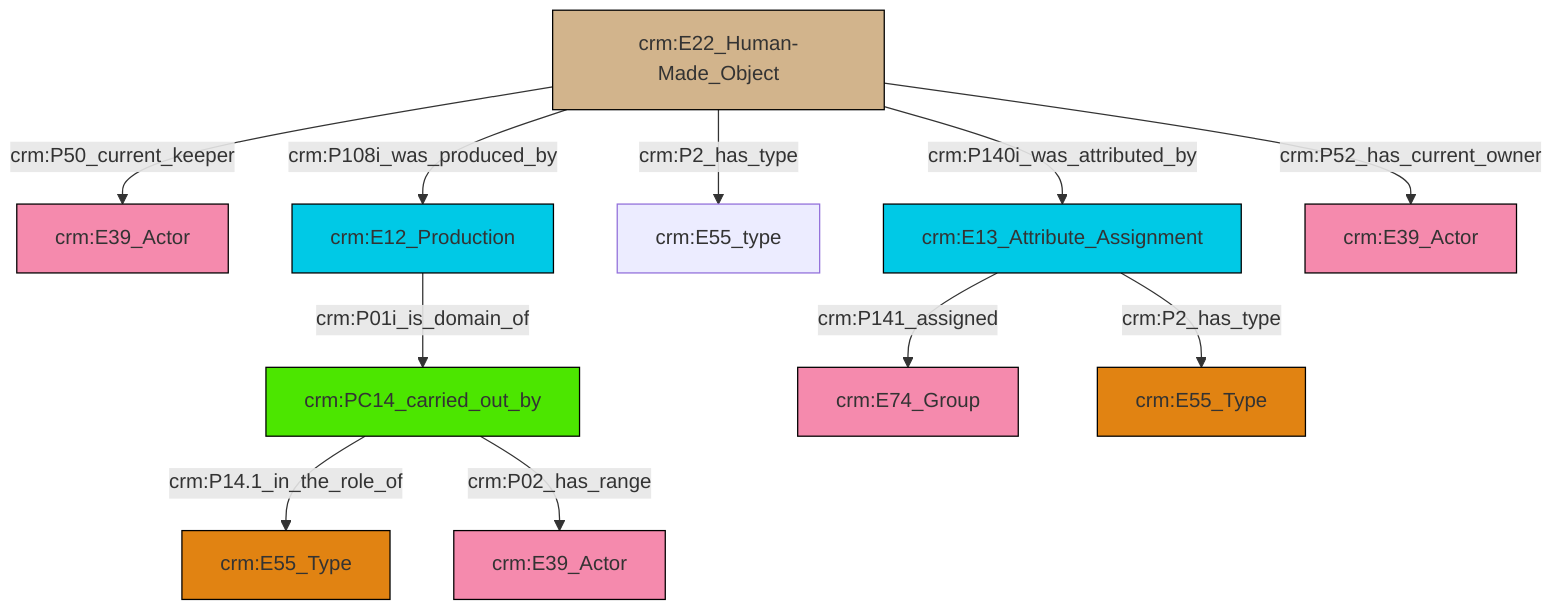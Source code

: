 graph TD
classDef Literal fill:#f2f2f2,stroke:#000000;
classDef CRM_Entity fill:#FFFFFF,stroke:#000000;
classDef Temporal_Entity fill:#00C9E6, stroke:#000000;
classDef Type fill:#E18312, stroke:#000000;
classDef Time-Span fill:#2C9C91, stroke:#000000;
classDef Appellation fill:#FFEB7F, stroke:#000000;
classDef Place fill:#008836, stroke:#000000;
classDef Persistent_Item fill:#B266B2, stroke:#000000;
classDef Conceptual_Object fill:#FFD700, stroke:#000000;
classDef Physical_Thing fill:#D2B48C, stroke:#000000;
classDef Actor fill:#f58aad, stroke:#000000;
classDef PC_Classes fill:#4ce600, stroke:#000000;
classDef Multi fill:#cccccc,stroke:#000000;

4["crm:PC14_carried_out_by"]:::PC_Classes -->|crm:P14.1_in_the_role_of| 5["crm:E55_Type"]:::Type
6["crm:E22_Human-Made_Object"]:::Physical_Thing -->|crm:P50_current_keeper| 7["crm:E39_Actor"]:::Actor
6["crm:E22_Human-Made_Object"]:::Physical_Thing -->|crm:P108i_was_produced_by| 10["crm:E12_Production"]:::Temporal_Entity
10["crm:E12_Production"]:::Temporal_Entity -->|crm:P01i_is_domain_of| 4["crm:PC14_carried_out_by"]:::PC_Classes
4["crm:PC14_carried_out_by"]:::PC_Classes -->|crm:P02_has_range| 0["crm:E39_Actor"]:::Actor
6["crm:E22_Human-Made_Object"]:::Physical_Thing -->|crm:P2_has_type| 12["crm:E55_type"]:::Default
18["crm:E13_Attribute_Assignment"]:::Temporal_Entity -->|crm:P141_assigned| 15["crm:E74_Group"]:::Actor
6["crm:E22_Human-Made_Object"]:::Physical_Thing -->|crm:P140i_was_attributed_by| 18["crm:E13_Attribute_Assignment"]:::Temporal_Entity
6["crm:E22_Human-Made_Object"]:::Physical_Thing -->|crm:P52_has_current_owner| 8["crm:E39_Actor"]:::Actor
18["crm:E13_Attribute_Assignment"]:::Temporal_Entity -->|crm:P2_has_type| 2["crm:E55_Type"]:::Type